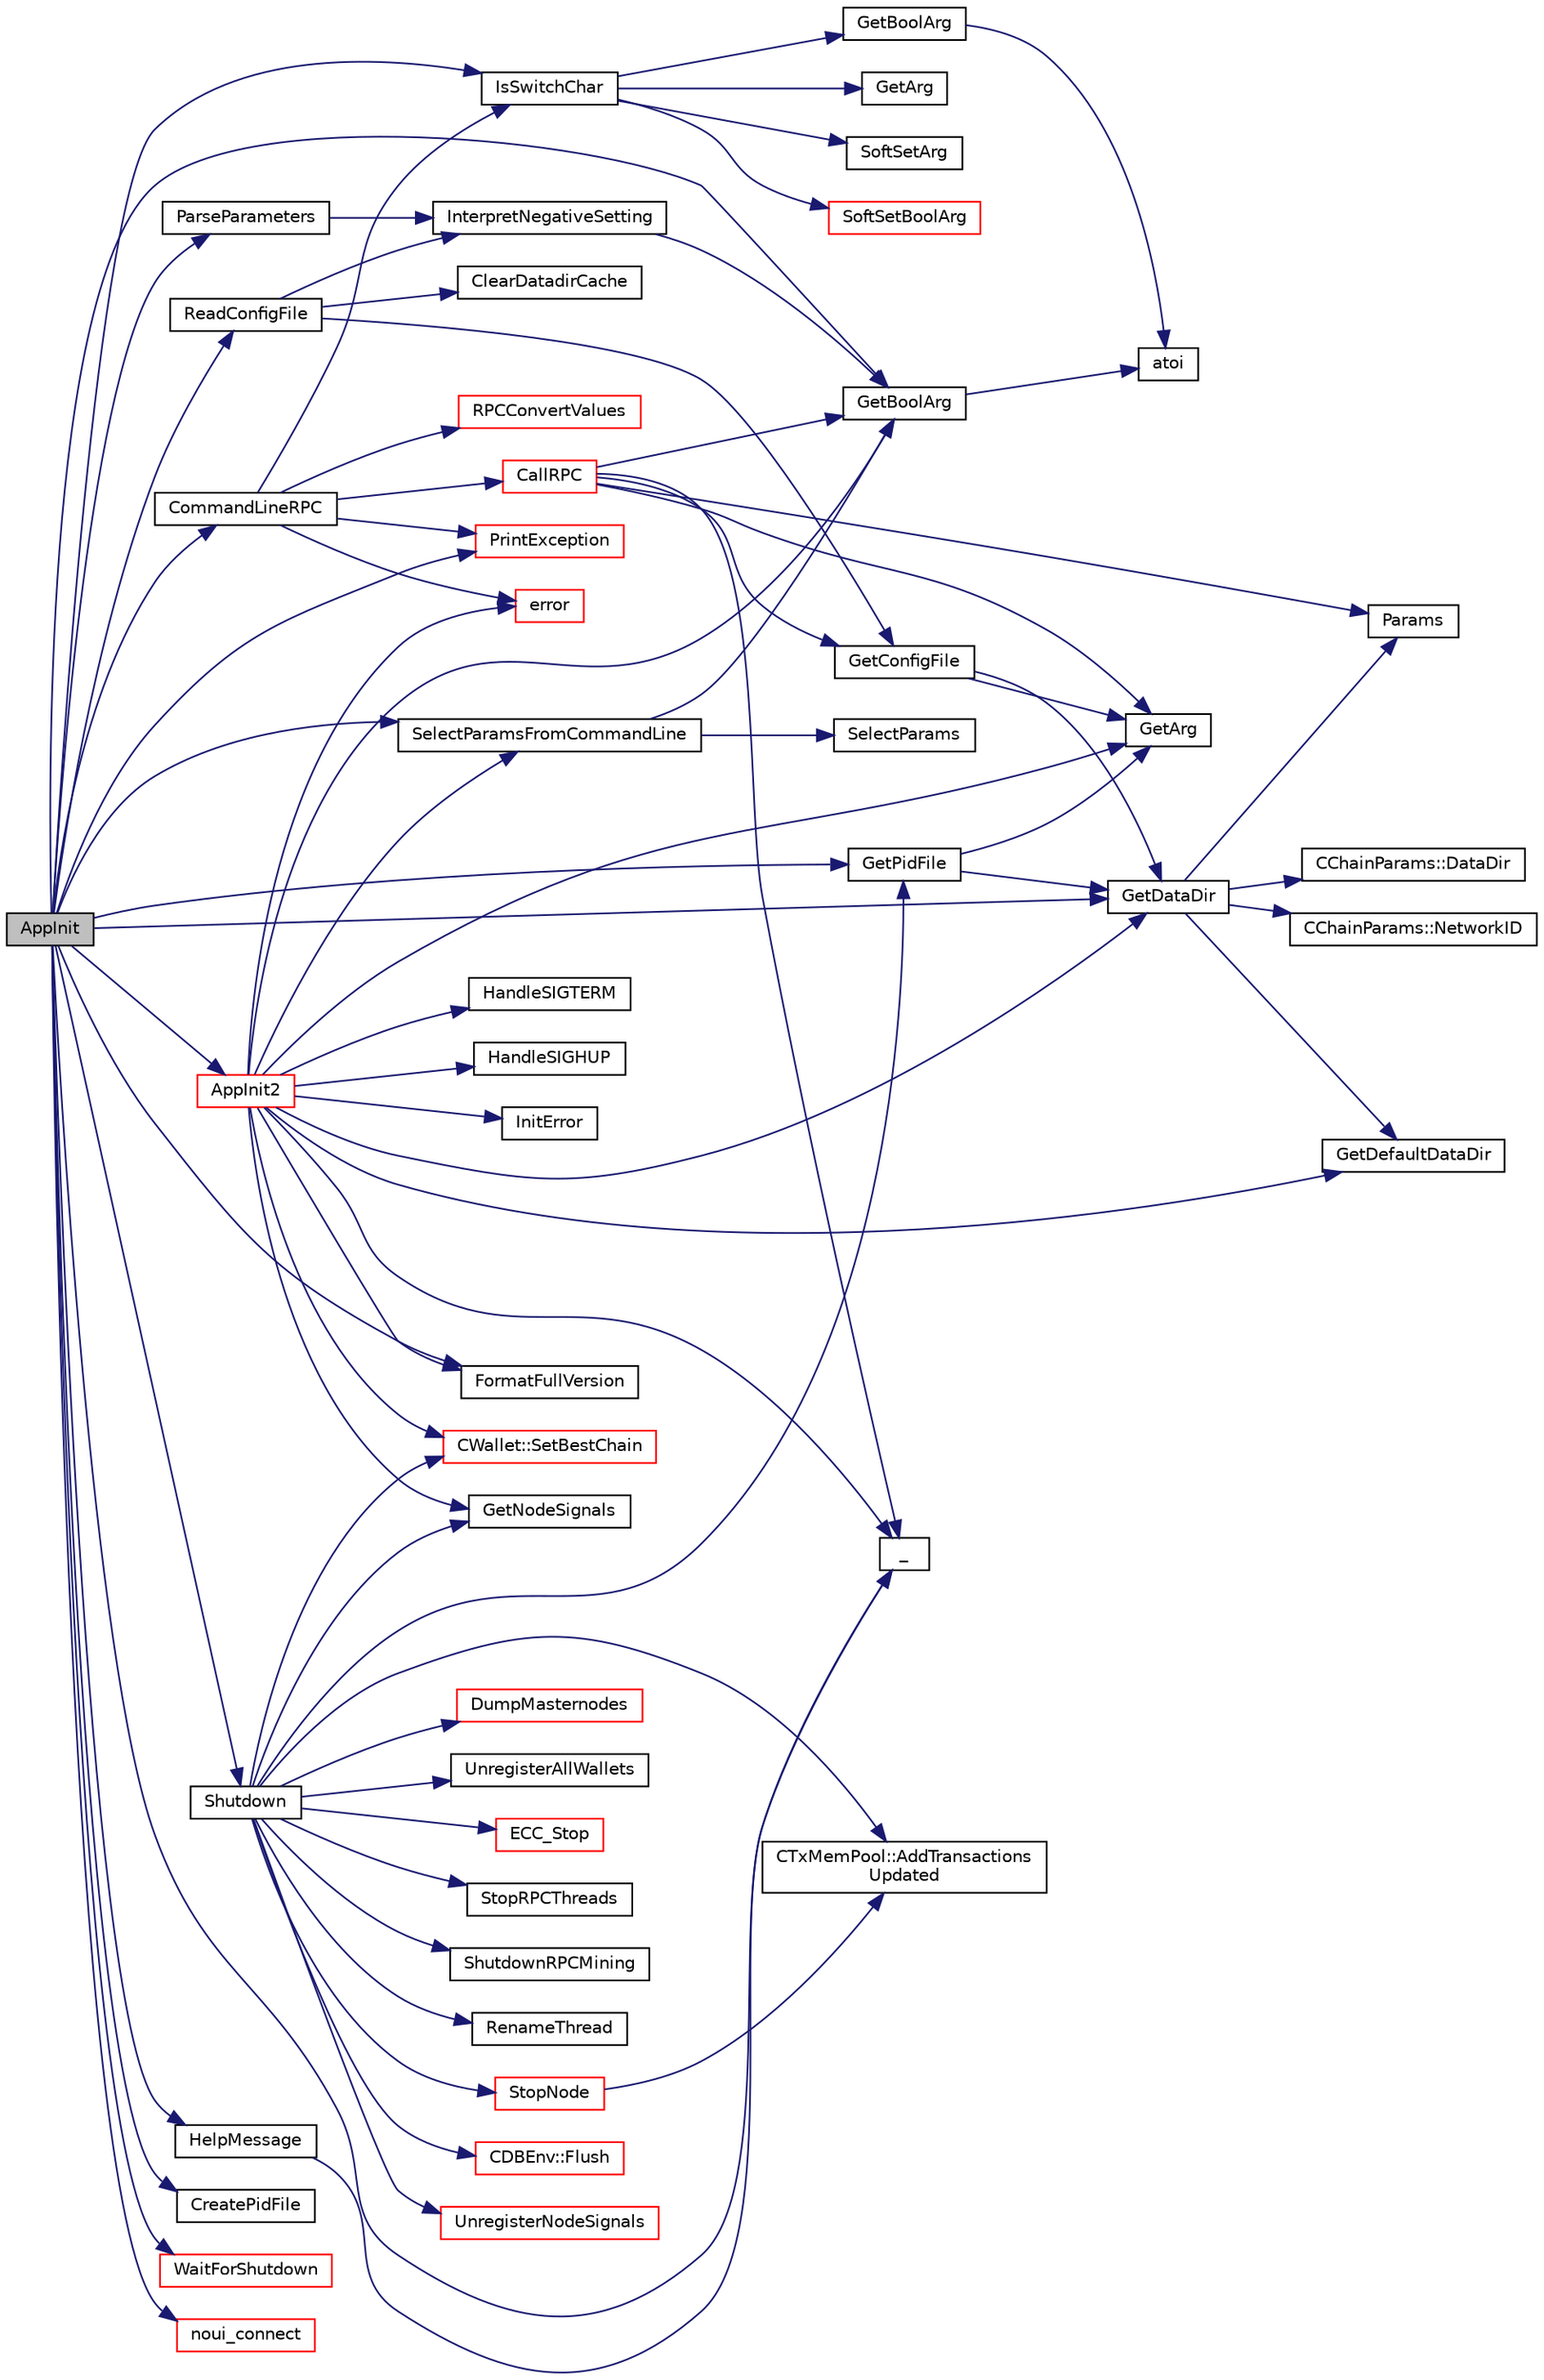 digraph "AppInit"
{
  edge [fontname="Helvetica",fontsize="10",labelfontname="Helvetica",labelfontsize="10"];
  node [fontname="Helvetica",fontsize="10",shape=record];
  rankdir="LR";
  Node0 [label="AppInit",height=0.2,width=0.4,color="black", fillcolor="grey75", style="filled", fontcolor="black"];
  Node0 -> Node1 [color="midnightblue",fontsize="10",style="solid",fontname="Helvetica"];
  Node1 [label="ParseParameters",height=0.2,width=0.4,color="black", fillcolor="white", style="filled",URL="$df/d2d/util_8cpp.html#a4cfc6f116964c12bc24442828c2da007"];
  Node1 -> Node2 [color="midnightblue",fontsize="10",style="solid",fontname="Helvetica"];
  Node2 [label="InterpretNegativeSetting",height=0.2,width=0.4,color="black", fillcolor="white", style="filled",URL="$df/d2d/util_8cpp.html#a180e2c0e2b959b9455066178901440c0"];
  Node2 -> Node3 [color="midnightblue",fontsize="10",style="solid",fontname="Helvetica"];
  Node3 [label="GetBoolArg",height=0.2,width=0.4,color="black", fillcolor="white", style="filled",URL="$df/d2d/util_8cpp.html#a64d956f1dda7f9a80ab5d594532b906d",tooltip="Return boolean argument or default value. "];
  Node3 -> Node4 [color="midnightblue",fontsize="10",style="solid",fontname="Helvetica"];
  Node4 [label="atoi",height=0.2,width=0.4,color="black", fillcolor="white", style="filled",URL="$d8/d3c/util_8h.html#aa5ce96ec36f4413f820cec9c1831c070"];
  Node0 -> Node5 [color="midnightblue",fontsize="10",style="solid",fontname="Helvetica"];
  Node5 [label="GetDataDir",height=0.2,width=0.4,color="black", fillcolor="white", style="filled",URL="$df/d2d/util_8cpp.html#ab83866a054745d4b30a3948a1b44beba"];
  Node5 -> Node6 [color="midnightblue",fontsize="10",style="solid",fontname="Helvetica"];
  Node6 [label="Params",height=0.2,width=0.4,color="black", fillcolor="white", style="filled",URL="$df/dbf/chainparams_8cpp.html#ace5c5b706d71a324a417dd2db394fd4a",tooltip="Return the currently selected parameters. "];
  Node5 -> Node7 [color="midnightblue",fontsize="10",style="solid",fontname="Helvetica"];
  Node7 [label="CChainParams::NetworkID",height=0.2,width=0.4,color="black", fillcolor="white", style="filled",URL="$d1/d4f/class_c_chain_params.html#a90dc493ec0c0325c98c3ac06eb99862b"];
  Node5 -> Node8 [color="midnightblue",fontsize="10",style="solid",fontname="Helvetica"];
  Node8 [label="GetDefaultDataDir",height=0.2,width=0.4,color="black", fillcolor="white", style="filled",URL="$df/d2d/util_8cpp.html#ab272995de020a3bcbf743be630e485c6"];
  Node5 -> Node9 [color="midnightblue",fontsize="10",style="solid",fontname="Helvetica"];
  Node9 [label="CChainParams::DataDir",height=0.2,width=0.4,color="black", fillcolor="white", style="filled",URL="$d1/d4f/class_c_chain_params.html#a959488b5d8e6fe62857940b831d73a78"];
  Node0 -> Node10 [color="midnightblue",fontsize="10",style="solid",fontname="Helvetica"];
  Node10 [label="Shutdown",height=0.2,width=0.4,color="black", fillcolor="white", style="filled",URL="$d0/dc9/init_8cpp.html#ac5f038c2b480cf9ef5e19e3eba8dbaf9"];
  Node10 -> Node11 [color="midnightblue",fontsize="10",style="solid",fontname="Helvetica"];
  Node11 [label="RenameThread",height=0.2,width=0.4,color="black", fillcolor="white", style="filled",URL="$df/d2d/util_8cpp.html#a85fc1244e0bd3c91ee7a1c05ed10ebbb"];
  Node10 -> Node12 [color="midnightblue",fontsize="10",style="solid",fontname="Helvetica"];
  Node12 [label="CTxMemPool::AddTransactions\lUpdated",height=0.2,width=0.4,color="black", fillcolor="white", style="filled",URL="$db/d98/class_c_tx_mem_pool.html#a3039b67e5eebaa3ff830261c192816f2"];
  Node10 -> Node13 [color="midnightblue",fontsize="10",style="solid",fontname="Helvetica"];
  Node13 [label="StopRPCThreads",height=0.2,width=0.4,color="black", fillcolor="white", style="filled",URL="$d6/d76/rpcserver_8cpp.html#af5be6ec7b71359ed4111f1a5ed93b893"];
  Node10 -> Node14 [color="midnightblue",fontsize="10",style="solid",fontname="Helvetica"];
  Node14 [label="ShutdownRPCMining",height=0.2,width=0.4,color="black", fillcolor="white", style="filled",URL="$d4/ddd/rpcmining_8cpp.html#ae7370e6af93e26e0c967cda6a63fe3a9"];
  Node10 -> Node15 [color="midnightblue",fontsize="10",style="solid",fontname="Helvetica"];
  Node15 [label="CDBEnv::Flush",height=0.2,width=0.4,color="red", fillcolor="white", style="filled",URL="$d5/dd2/class_c_d_b_env.html#a09c5850b88919553a8db416ce288ff1a"];
  Node10 -> Node25 [color="midnightblue",fontsize="10",style="solid",fontname="Helvetica"];
  Node25 [label="StopNode",height=0.2,width=0.4,color="red", fillcolor="white", style="filled",URL="$dd/d84/net_8cpp.html#ac9110488f45c160d58f3c7ab7197bcea"];
  Node25 -> Node12 [color="midnightblue",fontsize="10",style="solid",fontname="Helvetica"];
  Node10 -> Node50 [color="midnightblue",fontsize="10",style="solid",fontname="Helvetica"];
  Node50 [label="UnregisterNodeSignals",height=0.2,width=0.4,color="red", fillcolor="white", style="filled",URL="$df/d0a/main_8cpp.html#a3ef0cc6e9d9d6435ee2a5569244d6ebd",tooltip="Unregister a network node. "];
  Node10 -> Node564 [color="midnightblue",fontsize="10",style="solid",fontname="Helvetica"];
  Node564 [label="GetNodeSignals",height=0.2,width=0.4,color="black", fillcolor="white", style="filled",URL="$dd/d84/net_8cpp.html#a475f2fc7d8f5cd7511db253cae8fe28a"];
  Node10 -> Node565 [color="midnightblue",fontsize="10",style="solid",fontname="Helvetica"];
  Node565 [label="DumpMasternodes",height=0.2,width=0.4,color="red", fillcolor="white", style="filled",URL="$d3/dcb/masternodeman_8cpp.html#af82c3cd6928301020e80458410608fa1"];
  Node10 -> Node571 [color="midnightblue",fontsize="10",style="solid",fontname="Helvetica"];
  Node571 [label="CWallet::SetBestChain",height=0.2,width=0.4,color="red", fillcolor="white", style="filled",URL="$d2/de5/class_c_wallet.html#a1697a92171b4359f49b38aed643cf92b"];
  Node10 -> Node573 [color="midnightblue",fontsize="10",style="solid",fontname="Helvetica"];
  Node573 [label="GetPidFile",height=0.2,width=0.4,color="black", fillcolor="white", style="filled",URL="$df/d2d/util_8cpp.html#a91d2f3eb3a1bb92ab4eb1bd4b713a99e"];
  Node573 -> Node24 [color="midnightblue",fontsize="10",style="solid",fontname="Helvetica"];
  Node24 [label="GetArg",height=0.2,width=0.4,color="black", fillcolor="white", style="filled",URL="$df/d2d/util_8cpp.html#a24f685720bf40370e5bd2a192ad50cd8",tooltip="Return string argument or default value. "];
  Node573 -> Node5 [color="midnightblue",fontsize="10",style="solid",fontname="Helvetica"];
  Node10 -> Node574 [color="midnightblue",fontsize="10",style="solid",fontname="Helvetica"];
  Node574 [label="UnregisterAllWallets",height=0.2,width=0.4,color="black", fillcolor="white", style="filled",URL="$df/d0a/main_8cpp.html#ad0b02f9e3ff8997319581ce5021d4244",tooltip="Unregister all wallets from core. "];
  Node10 -> Node575 [color="midnightblue",fontsize="10",style="solid",fontname="Helvetica"];
  Node575 [label="ECC_Stop",height=0.2,width=0.4,color="red", fillcolor="white", style="filled",URL="$d1/dbc/key_8cpp.html#af3410be5ada18a4d8e9edcd3b0d261c9",tooltip="Deinitialize the elliptic curve support. "];
  Node0 -> Node579 [color="midnightblue",fontsize="10",style="solid",fontname="Helvetica"];
  Node579 [label="ReadConfigFile",height=0.2,width=0.4,color="black", fillcolor="white", style="filled",URL="$df/d2d/util_8cpp.html#a27ba417174a3ee63cb8ee1abb279a668"];
  Node579 -> Node580 [color="midnightblue",fontsize="10",style="solid",fontname="Helvetica"];
  Node580 [label="GetConfigFile",height=0.2,width=0.4,color="black", fillcolor="white", style="filled",URL="$df/d2d/util_8cpp.html#a7d86fadf98dfaba55f80b9be0ab0f978"];
  Node580 -> Node24 [color="midnightblue",fontsize="10",style="solid",fontname="Helvetica"];
  Node580 -> Node5 [color="midnightblue",fontsize="10",style="solid",fontname="Helvetica"];
  Node579 -> Node2 [color="midnightblue",fontsize="10",style="solid",fontname="Helvetica"];
  Node579 -> Node581 [color="midnightblue",fontsize="10",style="solid",fontname="Helvetica"];
  Node581 [label="ClearDatadirCache",height=0.2,width=0.4,color="black", fillcolor="white", style="filled",URL="$df/d2d/util_8cpp.html#abfb50dfe077aced7591f2aba601f605d"];
  Node0 -> Node204 [color="midnightblue",fontsize="10",style="solid",fontname="Helvetica"];
  Node204 [label="_",height=0.2,width=0.4,color="black", fillcolor="white", style="filled",URL="$d9/d6d/ui__interface_8h.html#aad133bb6103b53cebf03fd01e2f11ba1",tooltip="Translation function: Call Translate signal on UI interface, which returns a boost::optional result..."];
  Node0 -> Node147 [color="midnightblue",fontsize="10",style="solid",fontname="Helvetica"];
  Node147 [label="FormatFullVersion",height=0.2,width=0.4,color="black", fillcolor="white", style="filled",URL="$df/d2d/util_8cpp.html#ac2170cca99e9347171fca492ae533d96"];
  Node0 -> Node582 [color="midnightblue",fontsize="10",style="solid",fontname="Helvetica"];
  Node582 [label="HelpMessage",height=0.2,width=0.4,color="black", fillcolor="white", style="filled",URL="$d0/dc9/init_8cpp.html#a60c54061faf43bd9cca8ab8bfa38055a"];
  Node582 -> Node204 [color="midnightblue",fontsize="10",style="solid",fontname="Helvetica"];
  Node0 -> Node583 [color="midnightblue",fontsize="10",style="solid",fontname="Helvetica"];
  Node583 [label="IsSwitchChar",height=0.2,width=0.4,color="black", fillcolor="white", style="filled",URL="$d8/d3c/util_8h.html#ac0165e18ce3be89a2e0731e27d54b478"];
  Node583 -> Node584 [color="midnightblue",fontsize="10",style="solid",fontname="Helvetica"];
  Node584 [label="GetArg",height=0.2,width=0.4,color="black", fillcolor="white", style="filled",URL="$d8/d3c/util_8h.html#a24f685720bf40370e5bd2a192ad50cd8",tooltip="Return string argument or default value. "];
  Node583 -> Node585 [color="midnightblue",fontsize="10",style="solid",fontname="Helvetica"];
  Node585 [label="GetBoolArg",height=0.2,width=0.4,color="black", fillcolor="white", style="filled",URL="$d8/d3c/util_8h.html#a64d956f1dda7f9a80ab5d594532b906d",tooltip="Return boolean argument or default value. "];
  Node585 -> Node4 [color="midnightblue",fontsize="10",style="solid",fontname="Helvetica"];
  Node583 -> Node586 [color="midnightblue",fontsize="10",style="solid",fontname="Helvetica"];
  Node586 [label="SoftSetArg",height=0.2,width=0.4,color="black", fillcolor="white", style="filled",URL="$d8/d3c/util_8h.html#a9d94ca9f7c1496626992d1873e3f69df",tooltip="Set an argument if it doesn&#39;t already have a value. "];
  Node583 -> Node587 [color="midnightblue",fontsize="10",style="solid",fontname="Helvetica"];
  Node587 [label="SoftSetBoolArg",height=0.2,width=0.4,color="red", fillcolor="white", style="filled",URL="$d8/d3c/util_8h.html#acb3060cad083d342898b6055e43692ae",tooltip="Set a boolean argument if it doesn&#39;t already have a value. "];
  Node0 -> Node589 [color="midnightblue",fontsize="10",style="solid",fontname="Helvetica"];
  Node589 [label="SelectParamsFromCommandLine",height=0.2,width=0.4,color="black", fillcolor="white", style="filled",URL="$df/dbf/chainparams_8cpp.html#a8b1e95814ad8f7fbcd9dead5cae3783d",tooltip="Looks for -regtest or -testnet and then calls SelectParams as appropriate. "];
  Node589 -> Node3 [color="midnightblue",fontsize="10",style="solid",fontname="Helvetica"];
  Node589 -> Node590 [color="midnightblue",fontsize="10",style="solid",fontname="Helvetica"];
  Node590 [label="SelectParams",height=0.2,width=0.4,color="black", fillcolor="white", style="filled",URL="$df/dbf/chainparams_8cpp.html#ad1af61cf4a31ae487837d1b09b0e125c",tooltip="Sets the params returned by Params() to those for the given network. "];
  Node0 -> Node591 [color="midnightblue",fontsize="10",style="solid",fontname="Helvetica"];
  Node591 [label="CommandLineRPC",height=0.2,width=0.4,color="black", fillcolor="white", style="filled",URL="$dd/d9e/rpcclient_8cpp.html#a4ee23259648a971c9c05aeff8b545a6d"];
  Node591 -> Node583 [color="midnightblue",fontsize="10",style="solid",fontname="Helvetica"];
  Node591 -> Node592 [color="midnightblue",fontsize="10",style="solid",fontname="Helvetica"];
  Node592 [label="RPCConvertValues",height=0.2,width=0.4,color="red", fillcolor="white", style="filled",URL="$dd/d9e/rpcclient_8cpp.html#a21bbebd932d31a5b92fae7f504a7b37e"];
  Node591 -> Node594 [color="midnightblue",fontsize="10",style="solid",fontname="Helvetica"];
  Node594 [label="CallRPC",height=0.2,width=0.4,color="red", fillcolor="white", style="filled",URL="$dd/d9e/rpcclient_8cpp.html#ae0b4394f271db49671cf894dbe94c484"];
  Node594 -> Node204 [color="midnightblue",fontsize="10",style="solid",fontname="Helvetica"];
  Node594 -> Node580 [color="midnightblue",fontsize="10",style="solid",fontname="Helvetica"];
  Node594 -> Node3 [color="midnightblue",fontsize="10",style="solid",fontname="Helvetica"];
  Node594 -> Node24 [color="midnightblue",fontsize="10",style="solid",fontname="Helvetica"];
  Node594 -> Node6 [color="midnightblue",fontsize="10",style="solid",fontname="Helvetica"];
  Node591 -> Node35 [color="midnightblue",fontsize="10",style="solid",fontname="Helvetica"];
  Node35 [label="error",height=0.2,width=0.4,color="red", fillcolor="white", style="filled",URL="$d8/d3c/util_8h.html#af8985880cf4ef26df0a5aa2ffcb76662"];
  Node591 -> Node603 [color="midnightblue",fontsize="10",style="solid",fontname="Helvetica"];
  Node603 [label="PrintException",height=0.2,width=0.4,color="red", fillcolor="white", style="filled",URL="$df/d2d/util_8cpp.html#a379b2307f40ae5dba4dd56a0156fa36e"];
  Node0 -> Node3 [color="midnightblue",fontsize="10",style="solid",fontname="Helvetica"];
  Node0 -> Node604 [color="midnightblue",fontsize="10",style="solid",fontname="Helvetica"];
  Node604 [label="CreatePidFile",height=0.2,width=0.4,color="black", fillcolor="white", style="filled",URL="$df/d2d/util_8cpp.html#a0ec1d8fc76760232b016335fdcf7c539"];
  Node0 -> Node573 [color="midnightblue",fontsize="10",style="solid",fontname="Helvetica"];
  Node0 -> Node605 [color="midnightblue",fontsize="10",style="solid",fontname="Helvetica"];
  Node605 [label="AppInit2",height=0.2,width=0.4,color="red", fillcolor="white", style="filled",URL="$d0/dc9/init_8cpp.html#a1a4c1bfbf6ba1db77e988b89b9cadfd3",tooltip="Initialize ion. "];
  Node605 -> Node606 [color="midnightblue",fontsize="10",style="solid",fontname="Helvetica"];
  Node606 [label="HandleSIGTERM",height=0.2,width=0.4,color="black", fillcolor="white", style="filled",URL="$d0/dc9/init_8cpp.html#ad59c5cbbe3bdf4fa36f3b7480da8d6ba"];
  Node605 -> Node607 [color="midnightblue",fontsize="10",style="solid",fontname="Helvetica"];
  Node607 [label="HandleSIGHUP",height=0.2,width=0.4,color="black", fillcolor="white", style="filled",URL="$d0/dc9/init_8cpp.html#a70b23efd8d46bc8c627e5c241f0d7716"];
  Node605 -> Node24 [color="midnightblue",fontsize="10",style="solid",fontname="Helvetica"];
  Node605 -> Node3 [color="midnightblue",fontsize="10",style="solid",fontname="Helvetica"];
  Node605 -> Node589 [color="midnightblue",fontsize="10",style="solid",fontname="Helvetica"];
  Node605 -> Node608 [color="midnightblue",fontsize="10",style="solid",fontname="Helvetica"];
  Node608 [label="InitError",height=0.2,width=0.4,color="black", fillcolor="white", style="filled",URL="$d0/dc9/init_8cpp.html#ac9735d5270989ff15eecbb44c26e85da"];
  Node605 -> Node204 [color="midnightblue",fontsize="10",style="solid",fontname="Helvetica"];
  Node605 -> Node5 [color="midnightblue",fontsize="10",style="solid",fontname="Helvetica"];
  Node605 -> Node147 [color="midnightblue",fontsize="10",style="solid",fontname="Helvetica"];
  Node605 -> Node8 [color="midnightblue",fontsize="10",style="solid",fontname="Helvetica"];
  Node605 -> Node35 [color="midnightblue",fontsize="10",style="solid",fontname="Helvetica"];
  Node605 -> Node564 [color="midnightblue",fontsize="10",style="solid",fontname="Helvetica"];
  Node605 -> Node571 [color="midnightblue",fontsize="10",style="solid",fontname="Helvetica"];
  Node0 -> Node603 [color="midnightblue",fontsize="10",style="solid",fontname="Helvetica"];
  Node0 -> Node930 [color="midnightblue",fontsize="10",style="solid",fontname="Helvetica"];
  Node930 [label="WaitForShutdown",height=0.2,width=0.4,color="red", fillcolor="white", style="filled",URL="$d4/d35/iond_8cpp.html#a6435fba5a749975164947d0d771223ab"];
  Node0 -> Node931 [color="midnightblue",fontsize="10",style="solid",fontname="Helvetica"];
  Node931 [label="noui_connect",height=0.2,width=0.4,color="red", fillcolor="white", style="filled",URL="$d4/d35/iond_8cpp.html#ad4eab1820a36fab7debaa999ca082f9d"];
}
